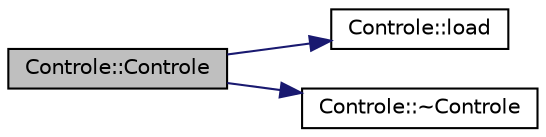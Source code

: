 digraph "Controle::Controle"
{
  edge [fontname="Helvetica",fontsize="10",labelfontname="Helvetica",labelfontsize="10"];
  node [fontname="Helvetica",fontsize="10",shape=record];
  rankdir="LR";
  Node2 [label="Controle::Controle",height=0.2,width=0.4,color="black", fillcolor="grey75", style="filled", fontcolor="black"];
  Node2 -> Node3 [color="midnightblue",fontsize="10",style="solid",fontname="Helvetica"];
  Node3 [label="Controle::load",height=0.2,width=0.4,color="black", fillcolor="white", style="filled",URL="$class_controle.html#afcad63acbcdc8781893b214401ce457e"];
  Node2 -> Node4 [color="midnightblue",fontsize="10",style="solid",fontname="Helvetica"];
  Node4 [label="Controle::~Controle",height=0.2,width=0.4,color="black", fillcolor="white", style="filled",URL="$class_controle.html#a98f5d2630efbdb5f469cbb2675725b20"];
}
